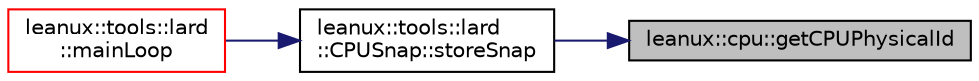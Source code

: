 digraph "leanux::cpu::getCPUPhysicalId"
{
 // LATEX_PDF_SIZE
  bgcolor="transparent";
  edge [fontname="Helvetica",fontsize="10",labelfontname="Helvetica",labelfontsize="10"];
  node [fontname="Helvetica",fontsize="10",shape=record];
  rankdir="RL";
  Node1 [label="leanux::cpu::getCPUPhysicalId",height=0.2,width=0.4,color="black", fillcolor="grey75", style="filled", fontcolor="black",tooltip="get the physical id of the logical CPU from /sys/devices/system/cpu/cpuX/physical_package_id."];
  Node1 -> Node2 [dir="back",color="midnightblue",fontsize="10",style="solid",fontname="Helvetica"];
  Node2 [label="leanux::tools::lard\l::CPUSnap::storeSnap",height=0.2,width=0.4,color="black",URL="$classleanux_1_1tools_1_1lard_1_1CPUSnap.html#a08144ea8cd0e5e5ff868278abc111f44",tooltip=" "];
  Node2 -> Node3 [dir="back",color="midnightblue",fontsize="10",style="solid",fontname="Helvetica"];
  Node3 [label="leanux::tools::lard\l::mainLoop",height=0.2,width=0.4,color="red",URL="$namespaceleanux_1_1tools_1_1lard.html#a6de74bbef1d571bf7eb000e62900a11d",tooltip=" "];
}
